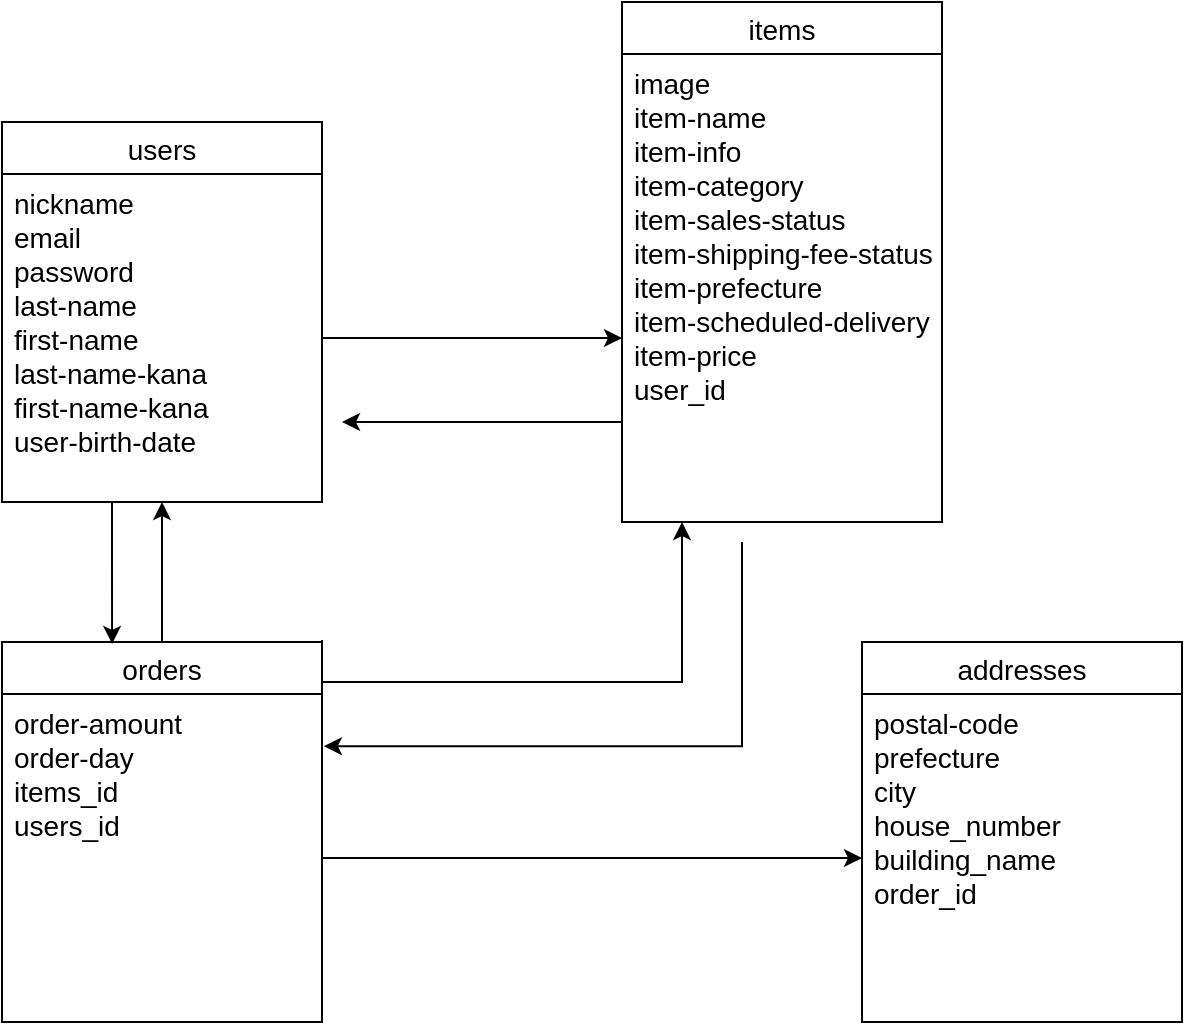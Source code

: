 <mxfile version="14.2.4" type="embed">
    <diagram id="-4ZzXUe_e0QZVSRQz24_" name="ページ1">
        <mxGraphModel dx="1693" dy="1647" grid="1" gridSize="10" guides="1" tooltips="1" connect="1" arrows="1" fold="1" page="1" pageScale="1" pageWidth="850" pageHeight="1100" math="0" shadow="0">
            <root>
                <mxCell id="0"/>
                <mxCell id="1" parent="0"/>
                <mxCell id="19" value="users" style="swimlane;fontStyle=0;childLayout=stackLayout;horizontal=1;startSize=26;horizontalStack=0;resizeParent=1;resizeParentMax=0;resizeLast=0;collapsible=1;marginBottom=0;align=center;fontSize=14;" vertex="1" parent="1">
                    <mxGeometry x="-640" y="-560" width="160" height="190" as="geometry"/>
                </mxCell>
                <mxCell id="20" value="nickname&#10;email&#10;password&#10;last-name&#10;first-name&#10;last-name-kana&#10;first-name-kana&#10;user-birth-date" style="text;strokeColor=none;fillColor=none;spacingLeft=4;spacingRight=4;overflow=hidden;rotatable=0;points=[[0,0.5],[1,0.5]];portConstraint=eastwest;fontSize=14;" vertex="1" parent="19">
                    <mxGeometry y="26" width="160" height="164" as="geometry"/>
                </mxCell>
                <mxCell id="39" value="items" style="swimlane;fontStyle=0;childLayout=stackLayout;horizontal=1;startSize=26;horizontalStack=0;resizeParent=1;resizeParentMax=0;resizeLast=0;collapsible=1;marginBottom=0;align=center;fontSize=14;" vertex="1" parent="1">
                    <mxGeometry x="-330" y="-620" width="160" height="260" as="geometry"/>
                </mxCell>
                <mxCell id="40" value="image&#10;item-name&#10;item-info&#10;item-category&#10;item-sales-status&#10;item-shipping-fee-status&#10;item-prefecture&#10;item-scheduled-delivery&#10;item-price&#10;user_id&#10;" style="text;strokeColor=none;fillColor=none;spacingLeft=4;spacingRight=4;overflow=hidden;rotatable=0;points=[[0,0.5],[1,0.5]];portConstraint=eastwest;fontSize=14;" vertex="1" parent="39">
                    <mxGeometry y="26" width="160" height="234" as="geometry"/>
                </mxCell>
                <mxCell id="49" style="edgeStyle=orthogonalEdgeStyle;rounded=0;orthogonalLoop=1;jettySize=auto;html=1;exitX=0.5;exitY=0;exitDx=0;exitDy=0;entryX=0.5;entryY=1;entryDx=0;entryDy=0;entryPerimeter=0;fontSize=14;" edge="1" parent="1" source="41" target="20">
                    <mxGeometry relative="1" as="geometry"/>
                </mxCell>
                <mxCell id="41" value="orders" style="swimlane;fontStyle=0;childLayout=stackLayout;horizontal=1;startSize=26;horizontalStack=0;resizeParent=1;resizeParentMax=0;resizeLast=0;collapsible=1;marginBottom=0;align=center;fontSize=14;" vertex="1" parent="1">
                    <mxGeometry x="-640" y="-300" width="160" height="190" as="geometry"/>
                </mxCell>
                <mxCell id="43" value="addresses" style="swimlane;fontStyle=0;childLayout=stackLayout;horizontal=1;startSize=26;horizontalStack=0;resizeParent=1;resizeParentMax=0;resizeLast=0;collapsible=1;marginBottom=0;align=center;fontSize=14;" vertex="1" parent="1">
                    <mxGeometry x="-210" y="-300" width="160" height="190" as="geometry"/>
                </mxCell>
                <mxCell id="44" value="postal-code&#10;prefecture&#10;city&#10;house_number&#10;building_name&#10;order_id" style="text;strokeColor=none;fillColor=none;spacingLeft=4;spacingRight=4;overflow=hidden;rotatable=0;points=[[0,0.5],[1,0.5]];portConstraint=eastwest;fontSize=14;" vertex="1" parent="43">
                    <mxGeometry y="26" width="160" height="164" as="geometry"/>
                </mxCell>
                <mxCell id="45" style="edgeStyle=orthogonalEdgeStyle;rounded=0;orthogonalLoop=1;jettySize=auto;html=1;exitX=1;exitY=0.5;exitDx=0;exitDy=0;fontSize=14;" edge="1" parent="1" source="20">
                    <mxGeometry relative="1" as="geometry">
                        <mxPoint x="-330" y="-452" as="targetPoint"/>
                    </mxGeometry>
                </mxCell>
                <mxCell id="46" style="edgeStyle=orthogonalEdgeStyle;rounded=0;orthogonalLoop=1;jettySize=auto;html=1;entryX=0;entryY=0.5;entryDx=0;entryDy=0;fontSize=14;" edge="1" parent="1" source="42" target="44">
                    <mxGeometry relative="1" as="geometry"/>
                </mxCell>
                <mxCell id="42" value="order-amount&#10;order-day&#10;items_id&#10;users_id" style="text;strokeColor=none;fillColor=none;spacingLeft=4;spacingRight=4;overflow=hidden;rotatable=0;points=[[0,0.5],[1,0.5]];portConstraint=eastwest;fontSize=14;" vertex="1" parent="1">
                    <mxGeometry x="-640" y="-274" width="160" height="164" as="geometry"/>
                </mxCell>
                <mxCell id="52" style="edgeStyle=orthogonalEdgeStyle;rounded=0;orthogonalLoop=1;jettySize=auto;html=1;fontSize=14;" edge="1" parent="1">
                    <mxGeometry relative="1" as="geometry">
                        <mxPoint x="-480" y="-301" as="sourcePoint"/>
                        <mxPoint x="-300" y="-360" as="targetPoint"/>
                        <Array as="points">
                            <mxPoint x="-480" y="-280"/>
                            <mxPoint x="-300" y="-280"/>
                        </Array>
                    </mxGeometry>
                </mxCell>
                <mxCell id="53" style="edgeStyle=orthogonalEdgeStyle;rounded=0;orthogonalLoop=1;jettySize=auto;html=1;fontSize=14;" edge="1" parent="1" source="40">
                    <mxGeometry relative="1" as="geometry">
                        <mxPoint x="-470" y="-410" as="targetPoint"/>
                        <Array as="points">
                            <mxPoint x="-320" y="-410"/>
                            <mxPoint x="-320" y="-410"/>
                        </Array>
                    </mxGeometry>
                </mxCell>
                <mxCell id="54" style="edgeStyle=orthogonalEdgeStyle;rounded=0;orthogonalLoop=1;jettySize=auto;html=1;entryX=0.344;entryY=0.005;entryDx=0;entryDy=0;entryPerimeter=0;fontSize=14;" edge="1" parent="1" source="20" target="41">
                    <mxGeometry relative="1" as="geometry">
                        <Array as="points">
                            <mxPoint x="-585" y="-340"/>
                            <mxPoint x="-585" y="-340"/>
                        </Array>
                    </mxGeometry>
                </mxCell>
                <mxCell id="55" style="edgeStyle=orthogonalEdgeStyle;rounded=0;orthogonalLoop=1;jettySize=auto;html=1;entryX=1.006;entryY=0.159;entryDx=0;entryDy=0;entryPerimeter=0;fontSize=14;" edge="1" parent="1" target="42">
                    <mxGeometry relative="1" as="geometry">
                        <mxPoint x="-270" y="-350" as="sourcePoint"/>
                        <Array as="points">
                            <mxPoint x="-270" y="-248"/>
                        </Array>
                    </mxGeometry>
                </mxCell>
            </root>
        </mxGraphModel>
    </diagram>
</mxfile>